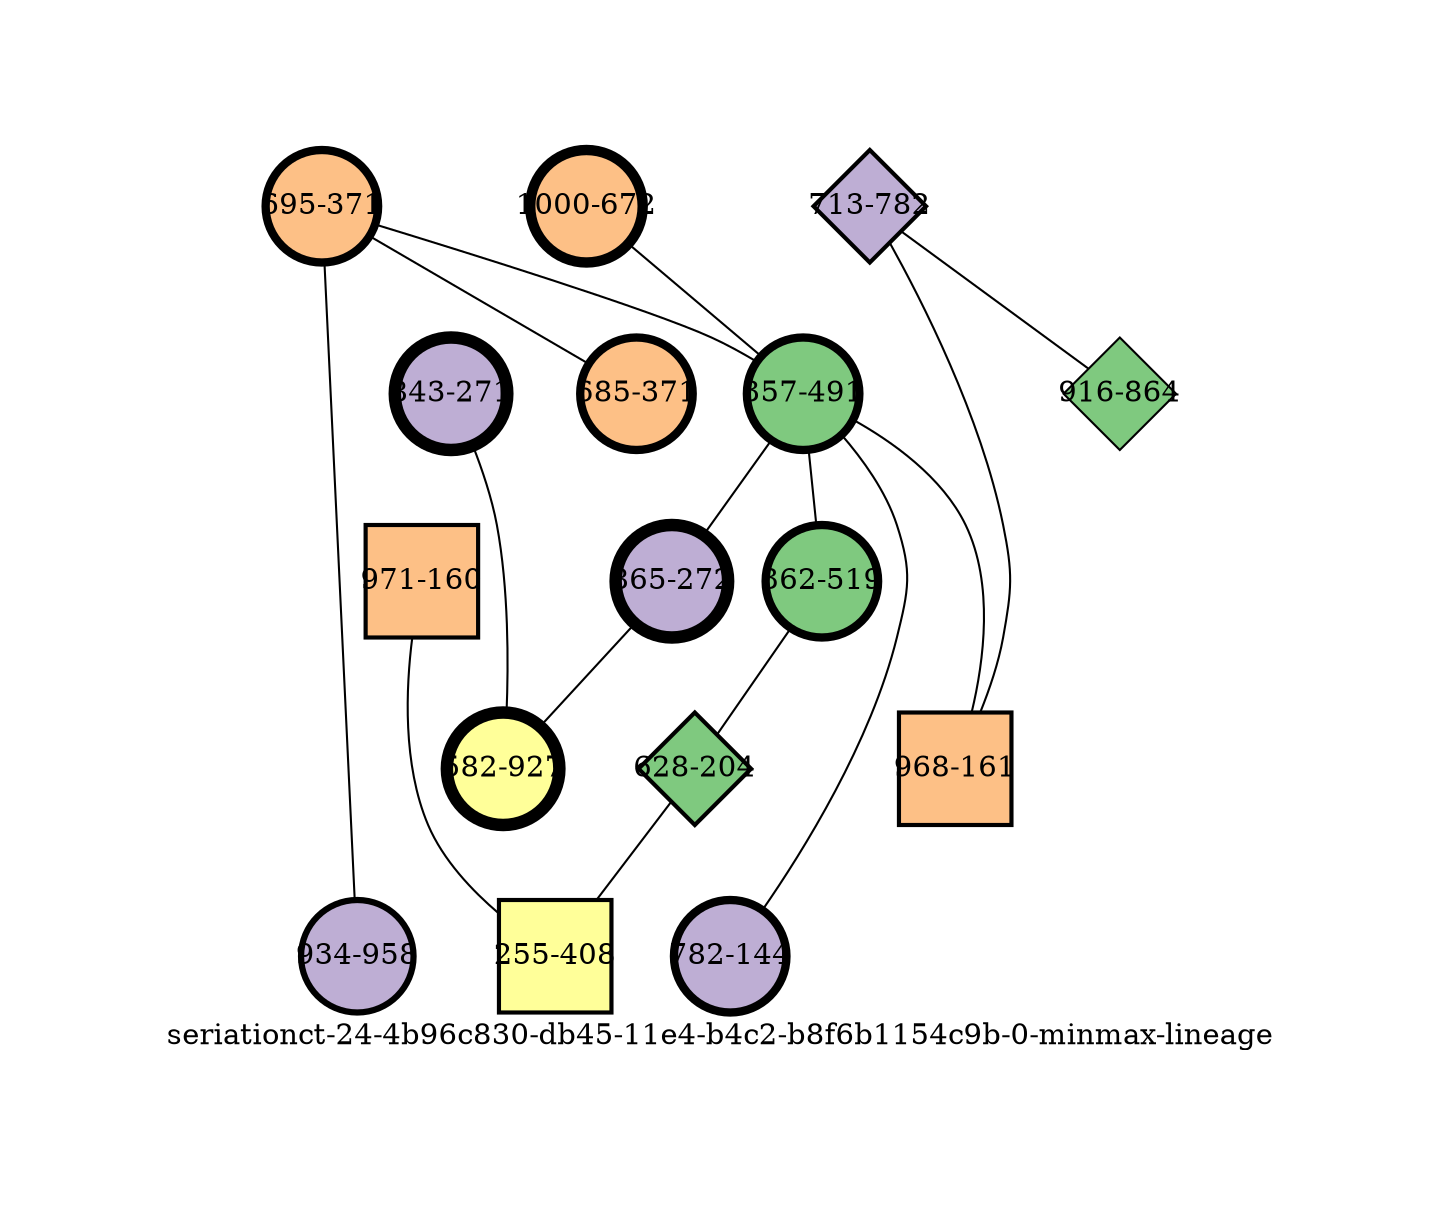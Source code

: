 strict graph "seriationct-24-4b96c830-db45-11e4-b4c2-b8f6b1154c9b-0-minmax-lineage" {
labelloc=b;
ratio=auto;
pad="1.0";
label="seriationct-24-4b96c830-db45-11e4-b4c2-b8f6b1154c9b-0-minmax-lineage";
node [width="0.75", style=filled, fixedsize=true, height="0.75", shape=circle, label=""];
0 [xCoordinate="371.0", appears_in_slice=4, yCoordinate="695.0", colorscheme=accent6, lineage_id=0, short_label="695-371", label="695-371", shape=circle, cluster_id=2, fillcolor=3, size="500.0", id=0, penwidth="4.0"];
1 [xCoordinate="672.0", appears_in_slice=5, yCoordinate="1000.0", colorscheme=accent6, lineage_id=0, short_label="1000-672", label="1000-672", shape=circle, cluster_id=2, fillcolor=3, size="500.0", id=1, penwidth="5.0"];
2 [xCoordinate="958.0", appears_in_slice=3, yCoordinate="934.0", colorscheme=accent6, lineage_id=0, short_label="934-958", label="934-958", shape=circle, cluster_id=1, fillcolor=2, size="500.0", id=2, penwidth="3.0"];
3 [xCoordinate="271.0", appears_in_slice=6, yCoordinate="843.0", colorscheme=accent6, lineage_id=0, short_label="843-271", label="843-271", shape=circle, cluster_id=1, fillcolor=2, size="500.0", id=3, penwidth="6.0"];
4 [xCoordinate="160.0", appears_in_slice=2, yCoordinate="971.0", colorscheme=accent6, lineage_id=1, short_label="971-160", label="971-160", shape=square, cluster_id=2, fillcolor=3, size="500.0", id=4, penwidth="2.0"];
5 [xCoordinate="491.0", appears_in_slice=4, yCoordinate="357.0", colorscheme=accent6, lineage_id=0, short_label="357-491", label="357-491", shape=circle, cluster_id=0, fillcolor=1, size="500.0", id=5, penwidth="4.0"];
6 [xCoordinate="782.0", appears_in_slice=2, yCoordinate="713.0", colorscheme=accent6, lineage_id=2, short_label="713-782", label="713-782", shape=diamond, cluster_id=1, fillcolor=2, size="500.0", id=6, penwidth="2.0"];
7 [xCoordinate="519.0", appears_in_slice=4, yCoordinate="362.0", colorscheme=accent6, lineage_id=0, short_label="362-519", label="362-519", shape=circle, cluster_id=0, fillcolor=1, size="500.0", id=7, penwidth="4.0"];
8 [xCoordinate="864.0", appears_in_slice=1, yCoordinate="916.0", colorscheme=accent6, lineage_id=2, short_label="916-864", label="916-864", shape=diamond, cluster_id=0, fillcolor=1, size="500.0", id=8, penwidth="1.0"];
9 [xCoordinate="272.0", appears_in_slice=6, yCoordinate="865.0", colorscheme=accent6, lineage_id=0, short_label="865-272", label="865-272", shape=circle, cluster_id=1, fillcolor=2, size="500.0", id=9, penwidth="6.0"];
10 [xCoordinate="371.0", appears_in_slice=4, yCoordinate="685.0", colorscheme=accent6, lineage_id=0, short_label="685-371", label="685-371", shape=circle, cluster_id=2, fillcolor=3, size="500.0", id=10, penwidth="4.0"];
11 [xCoordinate="204.0", appears_in_slice=2, yCoordinate="628.0", colorscheme=accent6, lineage_id=2, short_label="628-204", label="628-204", shape=diamond, cluster_id=0, fillcolor=1, size="500.0", id=11, penwidth="2.0"];
12 [xCoordinate="144.0", appears_in_slice=4, yCoordinate="782.0", colorscheme=accent6, lineage_id=0, short_label="782-144", label="782-144", shape=circle, cluster_id=1, fillcolor=2, size="500.0", id=12, penwidth="4.0"];
13 [xCoordinate="408.0", appears_in_slice=2, yCoordinate="255.0", colorscheme=accent6, lineage_id=1, short_label="255-408", label="255-408", shape=square, cluster_id=3, fillcolor=4, size="500.0", id=13, penwidth="2.0"];
14 [xCoordinate="927.0", appears_in_slice=6, yCoordinate="582.0", colorscheme=accent6, lineage_id=0, short_label="582-927", label="582-927", shape=circle, cluster_id=3, fillcolor=4, size="500.0", id=14, penwidth="6.0"];
15 [xCoordinate="161.0", appears_in_slice=2, yCoordinate="968.0", colorscheme=accent6, lineage_id=1, short_label="968-161", label="968-161", shape=square, cluster_id=2, fillcolor=3, size="500.0", id=15, penwidth="2.0"];
0 -- 10  [inverseweight="16.4133041075", weight="0.0609261848469"];
0 -- 2  [inverseweight="2.77606468617", weight="0.360222153677"];
0 -- 5  [inverseweight="6.28049518381", weight="0.1592231139"];
1 -- 5  [inverseweight="2.4290168222", weight="0.411689203162"];
3 -- 14  [inverseweight="13.6896419548", weight="0.073047929471"];
4 -- 13  [inverseweight="61.5457454897", weight="0.0162480768093"];
5 -- 7  [inverseweight="2.43332772046", weight="0.410959852054"];
5 -- 9  [inverseweight="2.85709621105", weight="0.350005714239"];
5 -- 12  [inverseweight="2.25202378971", weight="0.44404504276"];
5 -- 15  [inverseweight="1.92216723669", weight="0.520246095612"];
6 -- 8  [inverseweight="3.39297053229", weight="0.294726992317"];
6 -- 15  [inverseweight="1.61692953071", weight="0.618456142342"];
7 -- 11  [inverseweight="3.45131402734", weight="0.289744715224"];
9 -- 14  [inverseweight="2.77872133102", weight="0.359877757023"];
11 -- 13  [inverseweight="15.2145154863", weight="0.0657267069006"];
}
